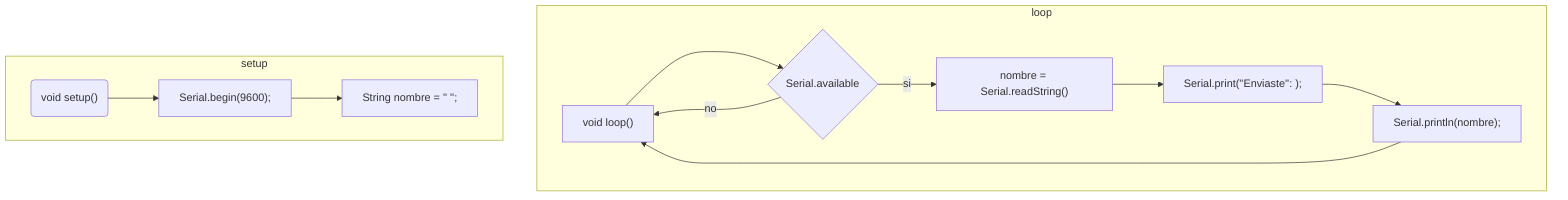 graph TB
  %% loop
  subgraph loop    
      loop["void loop()"]
      available{"Serial.available"}
      name1["nombre = Serial.readString()"]
      msn1["Serial.print(''Enviaste'': );"]
      msn2["Serial.println(nombre);"]
      loop ---> available
      available --> |si| name1
      available --> |no| loop
      name1 --> msn1
      msn1 -->msn2
      msn2 ----> loop
end
  %% Setup
  subgraph  setup
      void("void setup()")
      A["Serial.begin(9600);"]
      t["String nombre = '' '';"]
      void-->A; A --> t
  end